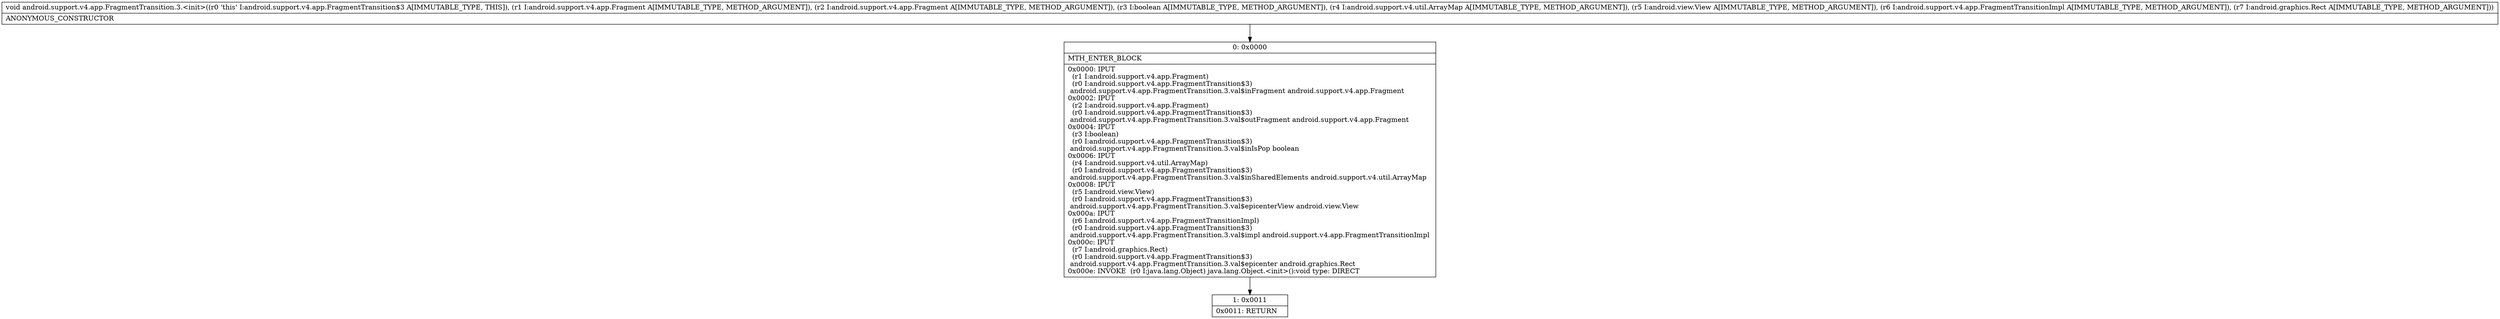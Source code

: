 digraph "CFG forandroid.support.v4.app.FragmentTransition.3.\<init\>(Landroid\/support\/v4\/app\/Fragment;Landroid\/support\/v4\/app\/Fragment;ZLandroid\/support\/v4\/util\/ArrayMap;Landroid\/view\/View;Landroid\/support\/v4\/app\/FragmentTransitionImpl;Landroid\/graphics\/Rect;)V" {
Node_0 [shape=record,label="{0\:\ 0x0000|MTH_ENTER_BLOCK\l|0x0000: IPUT  \l  (r1 I:android.support.v4.app.Fragment)\l  (r0 I:android.support.v4.app.FragmentTransition$3)\l android.support.v4.app.FragmentTransition.3.val$inFragment android.support.v4.app.Fragment \l0x0002: IPUT  \l  (r2 I:android.support.v4.app.Fragment)\l  (r0 I:android.support.v4.app.FragmentTransition$3)\l android.support.v4.app.FragmentTransition.3.val$outFragment android.support.v4.app.Fragment \l0x0004: IPUT  \l  (r3 I:boolean)\l  (r0 I:android.support.v4.app.FragmentTransition$3)\l android.support.v4.app.FragmentTransition.3.val$inIsPop boolean \l0x0006: IPUT  \l  (r4 I:android.support.v4.util.ArrayMap)\l  (r0 I:android.support.v4.app.FragmentTransition$3)\l android.support.v4.app.FragmentTransition.3.val$inSharedElements android.support.v4.util.ArrayMap \l0x0008: IPUT  \l  (r5 I:android.view.View)\l  (r0 I:android.support.v4.app.FragmentTransition$3)\l android.support.v4.app.FragmentTransition.3.val$epicenterView android.view.View \l0x000a: IPUT  \l  (r6 I:android.support.v4.app.FragmentTransitionImpl)\l  (r0 I:android.support.v4.app.FragmentTransition$3)\l android.support.v4.app.FragmentTransition.3.val$impl android.support.v4.app.FragmentTransitionImpl \l0x000c: IPUT  \l  (r7 I:android.graphics.Rect)\l  (r0 I:android.support.v4.app.FragmentTransition$3)\l android.support.v4.app.FragmentTransition.3.val$epicenter android.graphics.Rect \l0x000e: INVOKE  (r0 I:java.lang.Object) java.lang.Object.\<init\>():void type: DIRECT \l}"];
Node_1 [shape=record,label="{1\:\ 0x0011|0x0011: RETURN   \l}"];
MethodNode[shape=record,label="{void android.support.v4.app.FragmentTransition.3.\<init\>((r0 'this' I:android.support.v4.app.FragmentTransition$3 A[IMMUTABLE_TYPE, THIS]), (r1 I:android.support.v4.app.Fragment A[IMMUTABLE_TYPE, METHOD_ARGUMENT]), (r2 I:android.support.v4.app.Fragment A[IMMUTABLE_TYPE, METHOD_ARGUMENT]), (r3 I:boolean A[IMMUTABLE_TYPE, METHOD_ARGUMENT]), (r4 I:android.support.v4.util.ArrayMap A[IMMUTABLE_TYPE, METHOD_ARGUMENT]), (r5 I:android.view.View A[IMMUTABLE_TYPE, METHOD_ARGUMENT]), (r6 I:android.support.v4.app.FragmentTransitionImpl A[IMMUTABLE_TYPE, METHOD_ARGUMENT]), (r7 I:android.graphics.Rect A[IMMUTABLE_TYPE, METHOD_ARGUMENT]))  | ANONYMOUS_CONSTRUCTOR\l}"];
MethodNode -> Node_0;
Node_0 -> Node_1;
}

